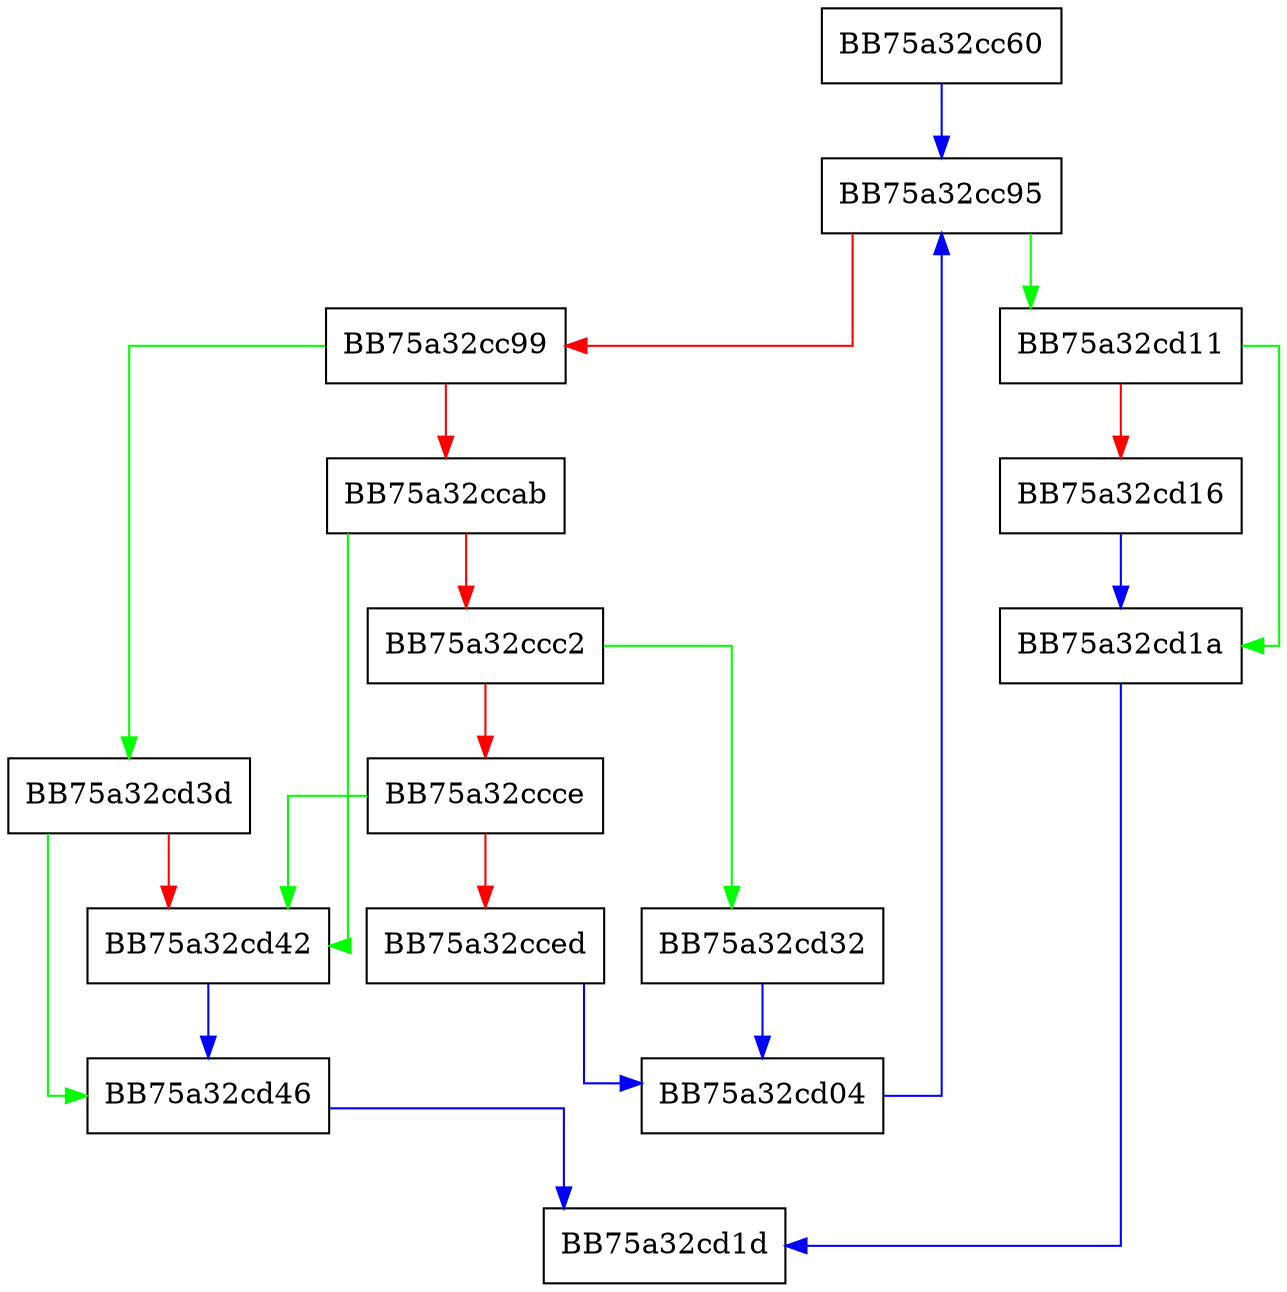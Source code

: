digraph get_new_exe_size {
  node [shape="box"];
  graph [splines=ortho];
  BB75a32cc60 -> BB75a32cc95 [color="blue"];
  BB75a32cc95 -> BB75a32cd11 [color="green"];
  BB75a32cc95 -> BB75a32cc99 [color="red"];
  BB75a32cc99 -> BB75a32cd3d [color="green"];
  BB75a32cc99 -> BB75a32ccab [color="red"];
  BB75a32ccab -> BB75a32cd42 [color="green"];
  BB75a32ccab -> BB75a32ccc2 [color="red"];
  BB75a32ccc2 -> BB75a32cd32 [color="green"];
  BB75a32ccc2 -> BB75a32ccce [color="red"];
  BB75a32ccce -> BB75a32cd42 [color="green"];
  BB75a32ccce -> BB75a32cced [color="red"];
  BB75a32cced -> BB75a32cd04 [color="blue"];
  BB75a32cd04 -> BB75a32cc95 [color="blue"];
  BB75a32cd11 -> BB75a32cd1a [color="green"];
  BB75a32cd11 -> BB75a32cd16 [color="red"];
  BB75a32cd16 -> BB75a32cd1a [color="blue"];
  BB75a32cd1a -> BB75a32cd1d [color="blue"];
  BB75a32cd32 -> BB75a32cd04 [color="blue"];
  BB75a32cd3d -> BB75a32cd46 [color="green"];
  BB75a32cd3d -> BB75a32cd42 [color="red"];
  BB75a32cd42 -> BB75a32cd46 [color="blue"];
  BB75a32cd46 -> BB75a32cd1d [color="blue"];
}